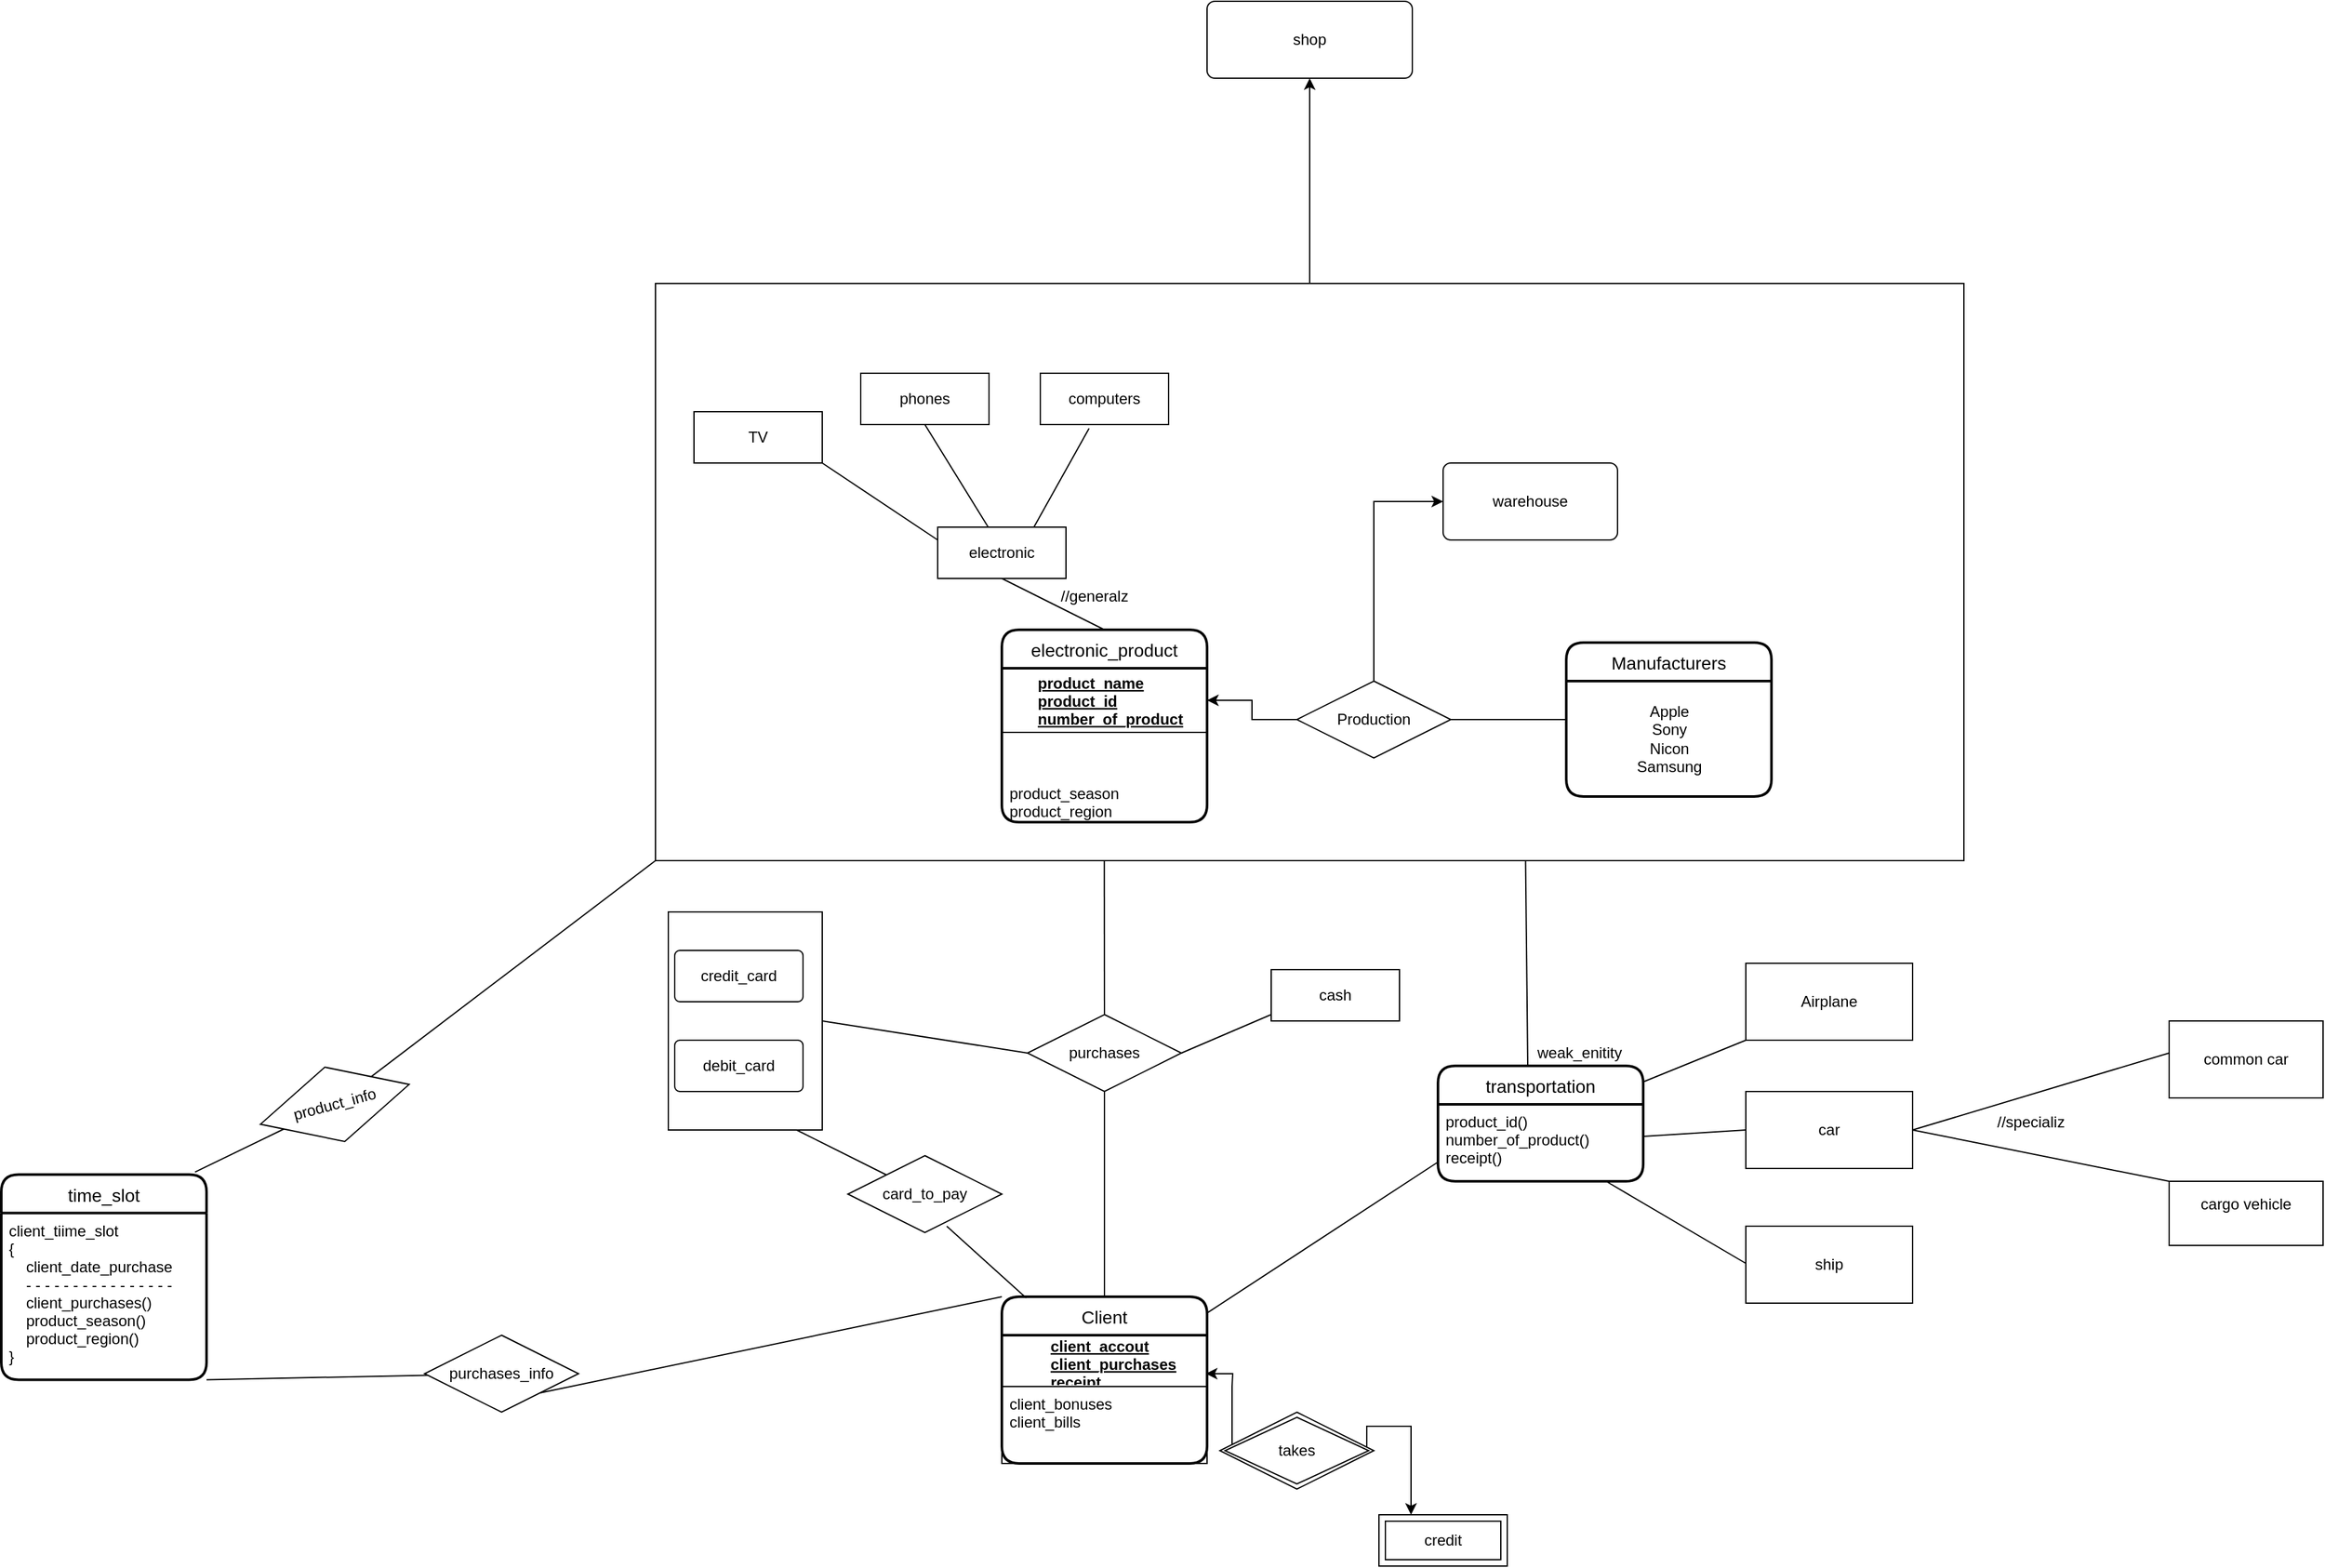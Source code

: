 <mxfile version="15.5.7" type="github">
  <diagram id="zYXyHljV0wVR7WXlkBgJ" name="Page-1">
    <mxGraphModel dx="3133" dy="2287" grid="1" gridSize="10" guides="1" tooltips="1" connect="1" arrows="1" fold="1" page="1" pageScale="1" pageWidth="827" pageHeight="1169" math="0" shadow="0">
      <root>
        <mxCell id="0" />
        <mxCell id="1" parent="0" />
        <mxCell id="6Tet3m90sOOFeV3gOgf1-128" value="" style="rounded=0;whiteSpace=wrap;html=1;strokeColor=#000000;" parent="1" vertex="1">
          <mxGeometry x="-190" y="270" width="120" height="170" as="geometry" />
        </mxCell>
        <mxCell id="TmqzEifOesVjE9ff_Tke-12" style="edgeStyle=orthogonalEdgeStyle;rounded=0;orthogonalLoop=1;jettySize=auto;html=1;" edge="1" parent="1" source="6Tet3m90sOOFeV3gOgf1-71" target="TmqzEifOesVjE9ff_Tke-9">
          <mxGeometry relative="1" as="geometry" />
        </mxCell>
        <mxCell id="6Tet3m90sOOFeV3gOgf1-71" value="" style="rounded=0;whiteSpace=wrap;html=1;strokeColor=#000000;" parent="1" vertex="1">
          <mxGeometry x="-200" y="-220" width="1020" height="450" as="geometry" />
        </mxCell>
        <mxCell id="6Tet3m90sOOFeV3gOgf1-1" value="electronic_product" style="swimlane;childLayout=stackLayout;horizontal=1;startSize=30;horizontalStack=0;rounded=1;fontSize=14;fontStyle=0;strokeWidth=2;resizeParent=0;resizeLast=1;shadow=0;dashed=0;align=center;strokeColor=#000000;" parent="1" vertex="1">
          <mxGeometry x="70" y="50" width="160" height="150" as="geometry" />
        </mxCell>
        <mxCell id="6Tet3m90sOOFeV3gOgf1-109" value="" style="shape=table;startSize=0;container=1;collapsible=1;childLayout=tableLayout;fixedRows=1;rowLines=0;fontStyle=0;align=center;resizeLast=1;strokeColor=none;fillColor=none;" parent="6Tet3m90sOOFeV3gOgf1-1" vertex="1">
          <mxGeometry y="30" width="160" height="70" as="geometry" />
        </mxCell>
        <mxCell id="6Tet3m90sOOFeV3gOgf1-110" value="" style="shape=partialRectangle;collapsible=0;dropTarget=0;pointerEvents=0;fillColor=none;top=0;left=0;bottom=1;right=0;points=[[0,0.5],[1,0.5]];portConstraint=eastwest;strokeColor=#000000;" parent="6Tet3m90sOOFeV3gOgf1-109" vertex="1">
          <mxGeometry width="160" height="50" as="geometry" />
        </mxCell>
        <mxCell id="6Tet3m90sOOFeV3gOgf1-111" value="" style="shape=partialRectangle;connectable=0;fillColor=none;top=0;left=0;bottom=0;right=0;fontStyle=1;overflow=hidden;strokeColor=#000000;" parent="6Tet3m90sOOFeV3gOgf1-110" vertex="1">
          <mxGeometry width="20" height="50" as="geometry">
            <mxRectangle width="20" height="50" as="alternateBounds" />
          </mxGeometry>
        </mxCell>
        <mxCell id="6Tet3m90sOOFeV3gOgf1-112" value="product_name&#xa;product_id&#xa;number_of_product" style="shape=partialRectangle;connectable=0;fillColor=none;top=0;left=0;bottom=0;right=0;align=left;spacingLeft=6;fontStyle=5;overflow=hidden;strokeColor=#000000;" parent="6Tet3m90sOOFeV3gOgf1-110" vertex="1">
          <mxGeometry x="20" width="140" height="50" as="geometry">
            <mxRectangle width="140" height="50" as="alternateBounds" />
          </mxGeometry>
        </mxCell>
        <mxCell id="6Tet3m90sOOFeV3gOgf1-2" value="&#xa;product_season&#xa;product_region&#xa;&#xa;" style="align=left;strokeColor=none;fillColor=none;spacingLeft=4;fontSize=12;verticalAlign=top;resizable=0;rotatable=0;part=1;" parent="6Tet3m90sOOFeV3gOgf1-1" vertex="1">
          <mxGeometry y="100" width="160" height="50" as="geometry" />
        </mxCell>
        <mxCell id="6Tet3m90sOOFeV3gOgf1-3" value="Manufacturers" style="swimlane;childLayout=stackLayout;horizontal=1;startSize=30;horizontalStack=0;rounded=1;fontSize=14;fontStyle=0;strokeWidth=2;resizeParent=0;resizeLast=1;shadow=0;dashed=0;align=center;" parent="1" vertex="1">
          <mxGeometry x="510" y="60" width="160" height="120" as="geometry" />
        </mxCell>
        <mxCell id="6Tet3m90sOOFeV3gOgf1-5" value="Apple&lt;br&gt;Sony&lt;br&gt;Nicon&lt;br&gt;Samsung&lt;br&gt;" style="text;html=1;align=center;verticalAlign=middle;resizable=0;points=[];autosize=1;strokeColor=none;fillColor=none;" parent="6Tet3m90sOOFeV3gOgf1-3" vertex="1">
          <mxGeometry y="30" width="160" height="90" as="geometry" />
        </mxCell>
        <mxCell id="6Tet3m90sOOFeV3gOgf1-11" value="Client" style="swimlane;childLayout=stackLayout;horizontal=1;startSize=30;horizontalStack=0;rounded=1;fontSize=14;fontStyle=0;strokeWidth=2;resizeParent=0;resizeLast=1;shadow=0;dashed=0;align=center;" parent="1" vertex="1">
          <mxGeometry x="70" y="570" width="160" height="130" as="geometry" />
        </mxCell>
        <mxCell id="6Tet3m90sOOFeV3gOgf1-19" value="" style="shape=table;startSize=0;container=1;collapsible=1;childLayout=tableLayout;fixedRows=1;rowLines=0;fontStyle=0;align=center;resizeLast=1;strokeColor=none;fillColor=none;" parent="6Tet3m90sOOFeV3gOgf1-11" vertex="1">
          <mxGeometry y="30" width="160" height="40" as="geometry" />
        </mxCell>
        <mxCell id="6Tet3m90sOOFeV3gOgf1-20" value="" style="shape=partialRectangle;collapsible=0;dropTarget=0;pointerEvents=0;fillColor=none;top=0;left=0;bottom=1;right=0;points=[[0,0.5],[1,0.5]];portConstraint=eastwest;strokeColor=#000000;" parent="6Tet3m90sOOFeV3gOgf1-19" vertex="1">
          <mxGeometry width="160" height="40" as="geometry" />
        </mxCell>
        <mxCell id="6Tet3m90sOOFeV3gOgf1-21" value="" style="shape=partialRectangle;connectable=0;fillColor=none;top=0;left=0;bottom=0;right=0;fontStyle=1;overflow=hidden;strokeColor=#000000;" parent="6Tet3m90sOOFeV3gOgf1-20" vertex="1">
          <mxGeometry width="30" height="40" as="geometry">
            <mxRectangle width="30" height="40" as="alternateBounds" />
          </mxGeometry>
        </mxCell>
        <mxCell id="6Tet3m90sOOFeV3gOgf1-22" value="client_accout&#xa;client_purchases&#xa;receipt" style="shape=partialRectangle;connectable=0;fillColor=none;top=0;left=0;bottom=0;right=0;align=left;spacingLeft=6;fontStyle=5;overflow=hidden;strokeColor=#000000;" parent="6Tet3m90sOOFeV3gOgf1-20" vertex="1">
          <mxGeometry x="30" width="130" height="40" as="geometry">
            <mxRectangle width="130" height="40" as="alternateBounds" />
          </mxGeometry>
        </mxCell>
        <mxCell id="6Tet3m90sOOFeV3gOgf1-12" value="client_bonuses&#xa;client_bills&#xa;&#xa;" style="align=left;strokeColor=#000000;fillColor=none;spacingLeft=4;fontSize=12;verticalAlign=top;resizable=0;rotatable=0;part=1;fontStyle=0" parent="6Tet3m90sOOFeV3gOgf1-11" vertex="1">
          <mxGeometry y="70" width="160" height="60" as="geometry" />
        </mxCell>
        <mxCell id="6Tet3m90sOOFeV3gOgf1-36" value="purchases" style="shape=rhombus;perimeter=rhombusPerimeter;whiteSpace=wrap;html=1;align=center;strokeColor=#000000;" parent="1" vertex="1">
          <mxGeometry x="90" y="350" width="120" height="60" as="geometry" />
        </mxCell>
        <mxCell id="6Tet3m90sOOFeV3gOgf1-37" value="" style="edgeStyle=orthogonalEdgeStyle;rounded=0;orthogonalLoop=1;jettySize=auto;html=1;exitX=0.5;exitY=0;exitDx=0;exitDy=0;entryX=0.5;entryY=1;entryDx=0;entryDy=0;endArrow=none;" parent="1" source="6Tet3m90sOOFeV3gOgf1-11" target="6Tet3m90sOOFeV3gOgf1-36" edge="1">
          <mxGeometry relative="1" as="geometry">
            <mxPoint x="215" y="340" as="sourcePoint" />
            <mxPoint x="75" y="180" as="targetPoint" />
          </mxGeometry>
        </mxCell>
        <mxCell id="TmqzEifOesVjE9ff_Tke-1" style="edgeStyle=orthogonalEdgeStyle;rounded=0;orthogonalLoop=1;jettySize=auto;html=1;exitX=0;exitY=0.5;exitDx=0;exitDy=0;" edge="1" parent="1" source="6Tet3m90sOOFeV3gOgf1-7" target="6Tet3m90sOOFeV3gOgf1-110">
          <mxGeometry relative="1" as="geometry" />
        </mxCell>
        <mxCell id="TmqzEifOesVjE9ff_Tke-10" style="edgeStyle=orthogonalEdgeStyle;rounded=0;orthogonalLoop=1;jettySize=auto;html=1;entryX=0;entryY=0.5;entryDx=0;entryDy=0;" edge="1" parent="1" source="6Tet3m90sOOFeV3gOgf1-7" target="TmqzEifOesVjE9ff_Tke-7">
          <mxGeometry relative="1" as="geometry" />
        </mxCell>
        <mxCell id="6Tet3m90sOOFeV3gOgf1-7" value="Production" style="shape=rhombus;perimeter=rhombusPerimeter;whiteSpace=wrap;html=1;align=center;" parent="1" vertex="1">
          <mxGeometry x="300" y="90" width="120" height="60" as="geometry" />
        </mxCell>
        <mxCell id="6Tet3m90sOOFeV3gOgf1-45" style="edgeStyle=orthogonalEdgeStyle;rounded=0;orthogonalLoop=1;jettySize=auto;html=1;entryX=0.25;entryY=0;entryDx=0;entryDy=0;exitX=0.954;exitY=0.517;exitDx=0;exitDy=0;exitPerimeter=0;" parent="1" source="6Tet3m90sOOFeV3gOgf1-48" target="6Tet3m90sOOFeV3gOgf1-49" edge="1">
          <mxGeometry relative="1" as="geometry">
            <mxPoint x="413.94" y="629.97" as="sourcePoint" />
            <mxPoint x="480" y="629.97" as="targetPoint" />
            <Array as="points">
              <mxPoint x="389" y="671" />
            </Array>
          </mxGeometry>
        </mxCell>
        <mxCell id="6Tet3m90sOOFeV3gOgf1-46" style="edgeStyle=orthogonalEdgeStyle;rounded=0;orthogonalLoop=1;jettySize=auto;html=1;entryX=0.994;entryY=0.75;entryDx=0;entryDy=0;entryPerimeter=0;exitX=0.079;exitY=0.5;exitDx=0;exitDy=0;exitPerimeter=0;" parent="1" source="6Tet3m90sOOFeV3gOgf1-48" target="6Tet3m90sOOFeV3gOgf1-20" edge="1">
          <mxGeometry relative="1" as="geometry">
            <mxPoint x="294" y="630" as="sourcePoint" />
          </mxGeometry>
        </mxCell>
        <mxCell id="6Tet3m90sOOFeV3gOgf1-48" value="takes" style="shape=rhombus;double=1;perimeter=rhombusPerimeter;whiteSpace=wrap;html=1;align=center;strokeColor=#000000;" parent="1" vertex="1">
          <mxGeometry x="240" y="660" width="120" height="60" as="geometry" />
        </mxCell>
        <mxCell id="6Tet3m90sOOFeV3gOgf1-49" value="credit" style="shape=ext;margin=3;double=1;whiteSpace=wrap;html=1;align=center;strokeColor=#000000;" parent="1" vertex="1">
          <mxGeometry x="364" y="740" width="100" height="40" as="geometry" />
        </mxCell>
        <mxCell id="6Tet3m90sOOFeV3gOgf1-54" value="" style="endArrow=none;html=1;rounded=0;entryX=0;entryY=0.75;entryDx=0;entryDy=0;" parent="1" source="6Tet3m90sOOFeV3gOgf1-11" target="6Tet3m90sOOFeV3gOgf1-134" edge="1">
          <mxGeometry relative="1" as="geometry">
            <mxPoint x="210" y="510" as="sourcePoint" />
            <mxPoint x="400" y="480" as="targetPoint" />
            <Array as="points" />
          </mxGeometry>
        </mxCell>
        <mxCell id="6Tet3m90sOOFeV3gOgf1-59" value="time_slot" style="swimlane;childLayout=stackLayout;horizontal=1;startSize=30;horizontalStack=0;rounded=1;fontSize=14;fontStyle=0;strokeWidth=2;resizeParent=0;resizeLast=1;shadow=0;dashed=0;align=center;" parent="1" vertex="1">
          <mxGeometry x="-710" y="474.75" width="160" height="160" as="geometry" />
        </mxCell>
        <mxCell id="6Tet3m90sOOFeV3gOgf1-60" value="client_tiime_slot&#xa;{&#xa;    client_date_purchase    &#xa;    - - - - - - - - - - - - - - - -&#xa;    client_purchases()&#xa;    product_season()&#xa;    product_region()&#xa;}" style="align=left;strokeColor=none;fillColor=none;spacingLeft=4;fontSize=12;verticalAlign=top;resizable=0;rotatable=0;part=1;" parent="6Tet3m90sOOFeV3gOgf1-59" vertex="1">
          <mxGeometry y="30" width="160" height="130" as="geometry" />
        </mxCell>
        <mxCell id="6Tet3m90sOOFeV3gOgf1-70" value="" style="endArrow=none;html=1;rounded=0;exitX=1;exitY=1;exitDx=0;exitDy=0;entryX=0;entryY=0;entryDx=0;entryDy=0;startArrow=none;" parent="1" source="6Tet3m90sOOFeV3gOgf1-75" target="6Tet3m90sOOFeV3gOgf1-11" edge="1">
          <mxGeometry relative="1" as="geometry">
            <mxPoint x="-160" y="480" as="sourcePoint" />
            <mxPoint x="80" y="580" as="targetPoint" />
          </mxGeometry>
        </mxCell>
        <mxCell id="6Tet3m90sOOFeV3gOgf1-74" value="" style="endArrow=none;html=1;rounded=0;entryX=0;entryY=1;entryDx=0;entryDy=0;startArrow=none;" parent="1" source="6Tet3m90sOOFeV3gOgf1-77" target="6Tet3m90sOOFeV3gOgf1-71" edge="1">
          <mxGeometry width="50" height="50" relative="1" as="geometry">
            <mxPoint x="-10" y="310" as="sourcePoint" />
            <mxPoint x="40" y="260" as="targetPoint" />
            <Array as="points" />
          </mxGeometry>
        </mxCell>
        <mxCell id="6Tet3m90sOOFeV3gOgf1-75" value="purchases_info" style="shape=rhombus;perimeter=rhombusPerimeter;whiteSpace=wrap;html=1;align=center;strokeColor=#000000;rotation=0;" parent="1" vertex="1">
          <mxGeometry x="-380" y="600" width="120" height="60" as="geometry" />
        </mxCell>
        <mxCell id="6Tet3m90sOOFeV3gOgf1-76" value="" style="endArrow=none;html=1;rounded=0;exitX=1;exitY=1;exitDx=0;exitDy=0;" parent="1" source="6Tet3m90sOOFeV3gOgf1-60" target="6Tet3m90sOOFeV3gOgf1-75" edge="1">
          <mxGeometry relative="1" as="geometry">
            <mxPoint x="-550" y="634.75" as="sourcePoint" />
            <mxPoint x="-460" y="644.75" as="targetPoint" />
          </mxGeometry>
        </mxCell>
        <mxCell id="6Tet3m90sOOFeV3gOgf1-77" value="product_info" style="shape=rhombus;perimeter=rhombusPerimeter;whiteSpace=wrap;html=1;align=center;strokeColor=#000000;rotation=-15;" parent="1" vertex="1">
          <mxGeometry x="-510" y="390" width="120" height="60" as="geometry" />
        </mxCell>
        <mxCell id="6Tet3m90sOOFeV3gOgf1-78" value="" style="endArrow=none;html=1;rounded=0;exitX=0.944;exitY=-0.012;exitDx=0;exitDy=0;exitPerimeter=0;" parent="1" source="6Tet3m90sOOFeV3gOgf1-59" target="6Tet3m90sOOFeV3gOgf1-77" edge="1">
          <mxGeometry width="50" height="50" relative="1" as="geometry">
            <mxPoint x="-558.96" y="472.83" as="sourcePoint" />
            <mxPoint x="-505.095" y="442.003" as="targetPoint" />
            <Array as="points" />
          </mxGeometry>
        </mxCell>
        <mxCell id="6Tet3m90sOOFeV3gOgf1-79" value="Airplane" style="whiteSpace=wrap;html=1;align=center;strokeColor=#000000;" parent="1" vertex="1">
          <mxGeometry x="650" y="310" width="130" height="60" as="geometry" />
        </mxCell>
        <mxCell id="6Tet3m90sOOFeV3gOgf1-81" value="" style="endArrow=none;html=1;rounded=0;" parent="1" source="6Tet3m90sOOFeV3gOgf1-133" edge="1">
          <mxGeometry width="50" height="50" relative="1" as="geometry">
            <mxPoint x="570" y="390" as="sourcePoint" />
            <mxPoint x="650" y="370" as="targetPoint" />
          </mxGeometry>
        </mxCell>
        <mxCell id="6Tet3m90sOOFeV3gOgf1-82" value="car" style="whiteSpace=wrap;html=1;align=center;strokeColor=#000000;" parent="1" vertex="1">
          <mxGeometry x="650" y="410" width="130" height="60" as="geometry" />
        </mxCell>
        <mxCell id="6Tet3m90sOOFeV3gOgf1-83" value="ship" style="whiteSpace=wrap;html=1;align=center;strokeColor=#000000;" parent="1" vertex="1">
          <mxGeometry x="650" y="515" width="130" height="60" as="geometry" />
        </mxCell>
        <mxCell id="6Tet3m90sOOFeV3gOgf1-85" value="common car" style="rounded=0;whiteSpace=wrap;html=1;strokeColor=#000000;" parent="1" vertex="1">
          <mxGeometry x="980" y="355" width="120" height="60" as="geometry" />
        </mxCell>
        <mxCell id="6Tet3m90sOOFeV3gOgf1-87" value="&lt;div&gt;cargo vehicle&lt;/div&gt;&lt;div&gt;&lt;br&gt;&lt;/div&gt;" style="rounded=0;whiteSpace=wrap;html=1;strokeColor=#000000;" parent="1" vertex="1">
          <mxGeometry x="980" y="480" width="120" height="50" as="geometry" />
        </mxCell>
        <mxCell id="6Tet3m90sOOFeV3gOgf1-88" value="" style="endArrow=none;html=1;rounded=0;exitX=1;exitY=0.5;exitDx=0;exitDy=0;" parent="1" source="6Tet3m90sOOFeV3gOgf1-82" edge="1">
          <mxGeometry width="50" height="50" relative="1" as="geometry">
            <mxPoint x="930" y="430" as="sourcePoint" />
            <mxPoint x="980" y="380" as="targetPoint" />
          </mxGeometry>
        </mxCell>
        <mxCell id="6Tet3m90sOOFeV3gOgf1-89" value="" style="endArrow=none;html=1;rounded=0;exitX=1;exitY=0.5;exitDx=0;exitDy=0;" parent="1" source="6Tet3m90sOOFeV3gOgf1-82" edge="1">
          <mxGeometry width="50" height="50" relative="1" as="geometry">
            <mxPoint x="780" y="540" as="sourcePoint" />
            <mxPoint x="980" y="480" as="targetPoint" />
          </mxGeometry>
        </mxCell>
        <mxCell id="6Tet3m90sOOFeV3gOgf1-91" value="" style="endArrow=none;html=1;rounded=0;entryX=0;entryY=0.5;entryDx=0;entryDy=0;" parent="1" source="6Tet3m90sOOFeV3gOgf1-134" target="6Tet3m90sOOFeV3gOgf1-82" edge="1">
          <mxGeometry width="50" height="50" relative="1" as="geometry">
            <mxPoint x="574.08" y="426" as="sourcePoint" />
            <mxPoint x="660" y="380" as="targetPoint" />
          </mxGeometry>
        </mxCell>
        <mxCell id="6Tet3m90sOOFeV3gOgf1-92" value="" style="endArrow=none;html=1;rounded=0;entryX=0;entryY=0.5;entryDx=0;entryDy=0;" parent="1" source="6Tet3m90sOOFeV3gOgf1-134" edge="1">
          <mxGeometry width="50" height="50" relative="1" as="geometry">
            <mxPoint x="570" y="480" as="sourcePoint" />
            <mxPoint x="650" y="544" as="targetPoint" />
          </mxGeometry>
        </mxCell>
        <mxCell id="6Tet3m90sOOFeV3gOgf1-114" value="" style="endArrow=none;html=1;rounded=0;exitX=0.5;exitY=0;exitDx=0;exitDy=0;entryX=0.5;entryY=1;entryDx=0;entryDy=0;" parent="1" source="6Tet3m90sOOFeV3gOgf1-1" target="6Tet3m90sOOFeV3gOgf1-117" edge="1">
          <mxGeometry width="50" height="50" relative="1" as="geometry">
            <mxPoint x="100" y="60" as="sourcePoint" />
            <mxPoint x="70" y="20" as="targetPoint" />
          </mxGeometry>
        </mxCell>
        <mxCell id="6Tet3m90sOOFeV3gOgf1-115" value="" style="endArrow=none;html=1;rounded=0;exitX=0.4;exitY=0.025;exitDx=0;exitDy=0;entryX=0.5;entryY=1;entryDx=0;entryDy=0;exitPerimeter=0;" parent="1" source="6Tet3m90sOOFeV3gOgf1-117" target="6Tet3m90sOOFeV3gOgf1-116" edge="1">
          <mxGeometry width="50" height="50" relative="1" as="geometry">
            <mxPoint x="70" y="-40" as="sourcePoint" />
            <mxPoint x="149.5" y="-100" as="targetPoint" />
            <Array as="points" />
          </mxGeometry>
        </mxCell>
        <mxCell id="6Tet3m90sOOFeV3gOgf1-116" value="phones" style="whiteSpace=wrap;html=1;align=center;strokeColor=#000000;" parent="1" vertex="1">
          <mxGeometry x="-40" y="-150" width="100" height="40" as="geometry" />
        </mxCell>
        <mxCell id="6Tet3m90sOOFeV3gOgf1-117" value="electronic" style="whiteSpace=wrap;html=1;align=center;strokeColor=#000000;" parent="1" vertex="1">
          <mxGeometry x="20" y="-30" width="100" height="40" as="geometry" />
        </mxCell>
        <mxCell id="6Tet3m90sOOFeV3gOgf1-118" value="computers" style="whiteSpace=wrap;html=1;align=center;strokeColor=#000000;" parent="1" vertex="1">
          <mxGeometry x="100" y="-150" width="100" height="40" as="geometry" />
        </mxCell>
        <mxCell id="6Tet3m90sOOFeV3gOgf1-119" value="TV" style="whiteSpace=wrap;html=1;align=center;strokeColor=#000000;" parent="1" vertex="1">
          <mxGeometry x="-170" y="-120" width="100" height="40" as="geometry" />
        </mxCell>
        <mxCell id="6Tet3m90sOOFeV3gOgf1-120" value="" style="endArrow=none;html=1;rounded=0;exitX=0.75;exitY=0;exitDx=0;exitDy=0;entryX=0.38;entryY=1.075;entryDx=0;entryDy=0;entryPerimeter=0;" parent="1" source="6Tet3m90sOOFeV3gOgf1-117" target="6Tet3m90sOOFeV3gOgf1-118" edge="1">
          <mxGeometry width="50" height="50" relative="1" as="geometry">
            <mxPoint x="70" y="-19" as="sourcePoint" />
            <mxPoint x="20" y="-100" as="targetPoint" />
            <Array as="points" />
          </mxGeometry>
        </mxCell>
        <mxCell id="6Tet3m90sOOFeV3gOgf1-121" value="" style="endArrow=none;html=1;rounded=0;exitX=0;exitY=0.25;exitDx=0;exitDy=0;entryX=1;entryY=1;entryDx=0;entryDy=0;" parent="1" source="6Tet3m90sOOFeV3gOgf1-117" target="6Tet3m90sOOFeV3gOgf1-119" edge="1">
          <mxGeometry width="50" height="50" relative="1" as="geometry">
            <mxPoint x="70" y="-19" as="sourcePoint" />
            <mxPoint x="20" y="-100" as="targetPoint" />
            <Array as="points" />
          </mxGeometry>
        </mxCell>
        <mxCell id="6Tet3m90sOOFeV3gOgf1-122" value="//generalz" style="text;strokeColor=none;fillColor=none;spacingLeft=4;spacingRight=4;overflow=hidden;rotatable=0;points=[[0,0.5],[1,0.5]];portConstraint=eastwest;fontSize=12;" parent="1" vertex="1">
          <mxGeometry x="110" y="10" width="90" height="30" as="geometry" />
        </mxCell>
        <mxCell id="6Tet3m90sOOFeV3gOgf1-123" value="//specializ" style="text;strokeColor=none;fillColor=none;spacingLeft=4;spacingRight=4;overflow=hidden;rotatable=0;points=[[0,0.5],[1,0.5]];portConstraint=eastwest;fontSize=12;" parent="1" vertex="1">
          <mxGeometry x="840" y="420" width="90" height="30" as="geometry" />
        </mxCell>
        <mxCell id="6Tet3m90sOOFeV3gOgf1-124" value="credit_card" style="rounded=1;arcSize=10;whiteSpace=wrap;html=1;align=center;strokeColor=#000000;" parent="1" vertex="1">
          <mxGeometry x="-185" y="300" width="100" height="40" as="geometry" />
        </mxCell>
        <mxCell id="6Tet3m90sOOFeV3gOgf1-126" value="debit_card" style="rounded=1;arcSize=10;whiteSpace=wrap;html=1;align=center;strokeColor=#000000;" parent="1" vertex="1">
          <mxGeometry x="-185" y="370" width="100" height="40" as="geometry" />
        </mxCell>
        <mxCell id="6Tet3m90sOOFeV3gOgf1-129" value="" style="endArrow=none;html=1;rounded=0;entryX=0;entryY=0.5;entryDx=0;entryDy=0;exitX=1;exitY=0.5;exitDx=0;exitDy=0;" parent="1" source="6Tet3m90sOOFeV3gOgf1-128" target="6Tet3m90sOOFeV3gOgf1-36" edge="1">
          <mxGeometry width="50" height="50" relative="1" as="geometry">
            <mxPoint x="20" y="430" as="sourcePoint" />
            <mxPoint x="70" y="380" as="targetPoint" />
          </mxGeometry>
        </mxCell>
        <mxCell id="6Tet3m90sOOFeV3gOgf1-130" value="" style="endArrow=none;html=1;rounded=0;exitX=0.119;exitY=0.008;exitDx=0;exitDy=0;exitPerimeter=0;entryX=0.642;entryY=0.917;entryDx=0;entryDy=0;entryPerimeter=0;" parent="1" source="6Tet3m90sOOFeV3gOgf1-11" target="6Tet3m90sOOFeV3gOgf1-131" edge="1">
          <mxGeometry width="50" height="50" relative="1" as="geometry">
            <mxPoint x="50" y="550" as="sourcePoint" />
            <mxPoint x="30" y="510" as="targetPoint" />
          </mxGeometry>
        </mxCell>
        <mxCell id="6Tet3m90sOOFeV3gOgf1-131" value="card_to_pay" style="shape=rhombus;perimeter=rhombusPerimeter;whiteSpace=wrap;html=1;align=center;strokeColor=#000000;" parent="1" vertex="1">
          <mxGeometry x="-50" y="460" width="120" height="60" as="geometry" />
        </mxCell>
        <mxCell id="6Tet3m90sOOFeV3gOgf1-132" value="" style="endArrow=none;html=1;rounded=0;entryX=0.642;entryY=0.917;entryDx=0;entryDy=0;entryPerimeter=0;" parent="1" source="6Tet3m90sOOFeV3gOgf1-131" edge="1">
          <mxGeometry width="50" height="50" relative="1" as="geometry">
            <mxPoint x="-28.0" y="496.02" as="sourcePoint" />
            <mxPoint x="-90.0" y="440" as="targetPoint" />
          </mxGeometry>
        </mxCell>
        <mxCell id="6Tet3m90sOOFeV3gOgf1-133" value="transportation" style="swimlane;childLayout=stackLayout;horizontal=1;startSize=30;horizontalStack=0;rounded=1;fontSize=14;fontStyle=0;strokeWidth=2;resizeParent=0;resizeLast=1;shadow=0;dashed=0;align=center;" parent="1" vertex="1">
          <mxGeometry x="410" y="390" width="160" height="90" as="geometry" />
        </mxCell>
        <mxCell id="6Tet3m90sOOFeV3gOgf1-134" value="product_id()&#xa;number_of_product()&#xa;receipt()&#xa;&#xa;" style="align=left;strokeColor=none;fillColor=none;spacingLeft=4;fontSize=12;verticalAlign=top;resizable=0;rotatable=0;part=1;" parent="6Tet3m90sOOFeV3gOgf1-133" vertex="1">
          <mxGeometry y="30" width="160" height="60" as="geometry" />
        </mxCell>
        <mxCell id="TmqzEifOesVjE9ff_Tke-2" value="" style="endArrow=none;html=1;rounded=0;" edge="1" parent="1" source="6Tet3m90sOOFeV3gOgf1-7">
          <mxGeometry width="50" height="50" relative="1" as="geometry">
            <mxPoint x="460" y="170" as="sourcePoint" />
            <mxPoint x="510" y="120" as="targetPoint" />
          </mxGeometry>
        </mxCell>
        <mxCell id="TmqzEifOesVjE9ff_Tke-3" value="" style="endArrow=none;html=1;rounded=0;entryX=0.665;entryY=1.001;entryDx=0;entryDy=0;entryPerimeter=0;" edge="1" parent="1" target="6Tet3m90sOOFeV3gOgf1-71">
          <mxGeometry width="50" height="50" relative="1" as="geometry">
            <mxPoint x="480" y="390" as="sourcePoint" />
            <mxPoint x="530" y="340" as="targetPoint" />
          </mxGeometry>
        </mxCell>
        <mxCell id="TmqzEifOesVjE9ff_Tke-4" value="" style="endArrow=none;html=1;rounded=0;entryX=0.343;entryY=0.999;entryDx=0;entryDy=0;entryPerimeter=0;" edge="1" parent="1" target="6Tet3m90sOOFeV3gOgf1-71">
          <mxGeometry width="50" height="50" relative="1" as="geometry">
            <mxPoint x="150" y="350" as="sourcePoint" />
            <mxPoint x="200" y="300" as="targetPoint" />
          </mxGeometry>
        </mxCell>
        <mxCell id="TmqzEifOesVjE9ff_Tke-7" value="warehouse" style="rounded=1;arcSize=10;whiteSpace=wrap;html=1;align=center;" vertex="1" parent="1">
          <mxGeometry x="414" y="-80" width="136" height="60" as="geometry" />
        </mxCell>
        <mxCell id="TmqzEifOesVjE9ff_Tke-9" value="shop" style="rounded=1;arcSize=10;whiteSpace=wrap;html=1;align=center;" vertex="1" parent="1">
          <mxGeometry x="230" y="-440" width="160" height="60" as="geometry" />
        </mxCell>
        <mxCell id="TmqzEifOesVjE9ff_Tke-13" value="cash" style="whiteSpace=wrap;html=1;align=center;" vertex="1" parent="1">
          <mxGeometry x="280" y="315" width="100" height="40" as="geometry" />
        </mxCell>
        <mxCell id="TmqzEifOesVjE9ff_Tke-15" value="" style="endArrow=none;html=1;rounded=0;exitX=1;exitY=0.5;exitDx=0;exitDy=0;" edge="1" parent="1" source="6Tet3m90sOOFeV3gOgf1-36">
          <mxGeometry width="50" height="50" relative="1" as="geometry">
            <mxPoint x="230" y="400" as="sourcePoint" />
            <mxPoint x="280" y="350" as="targetPoint" />
          </mxGeometry>
        </mxCell>
        <mxCell id="TmqzEifOesVjE9ff_Tke-16" value="weak_enitity" style="text;html=1;align=center;verticalAlign=middle;resizable=0;points=[];autosize=1;strokeColor=none;fillColor=none;" vertex="1" parent="1">
          <mxGeometry x="480" y="370" width="80" height="20" as="geometry" />
        </mxCell>
      </root>
    </mxGraphModel>
  </diagram>
</mxfile>
